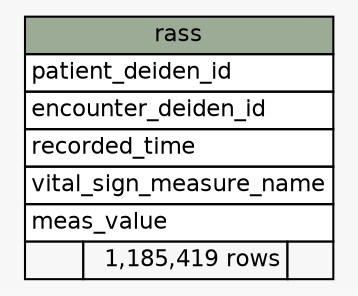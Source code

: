 // dot 2.38.0 on Linux 4.15.0-34-generic
// SchemaSpy rev 590
digraph "rass" {
  graph [
    rankdir="RL"
    bgcolor="#f7f7f7"
    nodesep="0.18"
    ranksep="0.46"
    fontname="Helvetica"
    fontsize="11"
  ];
  node [
    fontname="Helvetica"
    fontsize="11"
    shape="plaintext"
  ];
  edge [
    arrowsize="0.8"
  ];
  "rass" [
    label=<
    <TABLE BORDER="0" CELLBORDER="1" CELLSPACING="0" BGCOLOR="#ffffff">
      <TR><TD COLSPAN="3" BGCOLOR="#9bab96" ALIGN="CENTER">rass</TD></TR>
      <TR><TD PORT="patient_deiden_id" COLSPAN="3" ALIGN="LEFT">patient_deiden_id</TD></TR>
      <TR><TD PORT="encounter_deiden_id" COLSPAN="3" ALIGN="LEFT">encounter_deiden_id</TD></TR>
      <TR><TD PORT="recorded_time" COLSPAN="3" ALIGN="LEFT">recorded_time</TD></TR>
      <TR><TD PORT="vital_sign_measure_name" COLSPAN="3" ALIGN="LEFT">vital_sign_measure_name</TD></TR>
      <TR><TD PORT="meas_value" COLSPAN="3" ALIGN="LEFT">meas_value</TD></TR>
      <TR><TD ALIGN="LEFT" BGCOLOR="#f7f7f7">  </TD><TD ALIGN="RIGHT" BGCOLOR="#f7f7f7">1,185,419 rows</TD><TD ALIGN="RIGHT" BGCOLOR="#f7f7f7">  </TD></TR>
    </TABLE>>
    URL="tables/rass.html"
    tooltip="rass"
  ];
}
